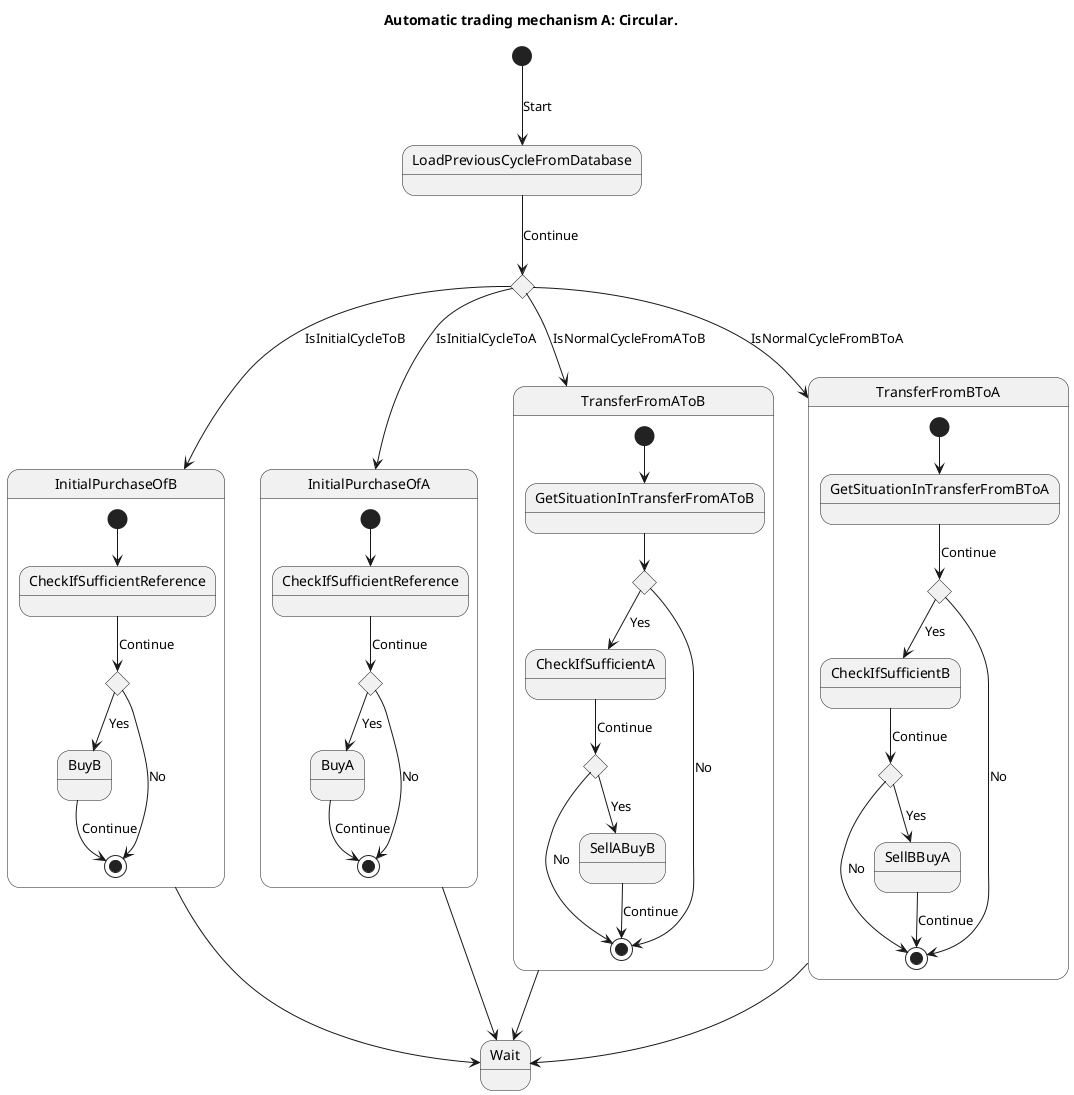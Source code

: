 @startuml
'stateless namespace EtAlii.BinanceMagic.Service
'stateless class CircularSequenceBase

title Automatic trading mechanism A: Circular.

state CheckWhatCycle <<choice>>

state InitialPurchaseOfB {
    state "BuyB" as BuyBInInitialCycle
    state "CheckIfSufficientReference" as CheckIfSufficientReferenceInInitialPurchaseOfB
    state "HasSufficientReference" as HasSufficientReferenceInInitialPurchaseOfB <<choice>>
    [*] --> CheckIfSufficientReferenceInInitialPurchaseOfB
    CheckIfSufficientReferenceInInitialPurchaseOfB --> HasSufficientReferenceInInitialPurchaseOfB : Continue
    HasSufficientReferenceInInitialPurchaseOfB --> BuyBInInitialCycle : Yes
    HasSufficientReferenceInInitialPurchaseOfB --> [*] : No 
    BuyBInInitialCycle --> [*] : Continue
}

state InitialPurchaseOfA {
    state "BuyA" as BuyAInInitialCycle
    state "CheckIfSufficientReference" as CheckIfSufficientReferenceInInitialPurchaseOfA
    state "HasSufficientReference" as HasSufficientReferenceInInitialPurchaseOfA <<choice>>
    [*] --> CheckIfSufficientReferenceInInitialPurchaseOfA
    CheckIfSufficientReferenceInInitialPurchaseOfA --> HasSufficientReferenceInInitialPurchaseOfA : Continue
    HasSufficientReferenceInInitialPurchaseOfA --> BuyAInInitialCycle : Yes      
    HasSufficientReferenceInInitialPurchaseOfA --> [*] : No      
    BuyAInInitialCycle --> [*] : Continue
}

state TransferFromAToB {
    [*] --> GetSituationInTransferFromAToB
    state TransferFromAToBIsWorthIt <<choice>>
    state HasSufficientA <<choice>>
    GetSituationInTransferFromAToB --> TransferFromAToBIsWorthIt 

    TransferFromAToBIsWorthIt --> CheckIfSufficientA : Yes
    TransferFromAToBIsWorthIt --> [*] : No
    CheckIfSufficientA --> HasSufficientA : Continue
    HasSufficientA --> [*] : No
    HasSufficientA --> SellABuyB : Yes 
    SellABuyB --> [*] : Continue
}
state TransferFromBToA {
    [*] --> GetSituationInTransferFromBToA
    state TransferFromBToAIsWorthIt <<choice>>
    state HasSufficientB <<choice>>
    GetSituationInTransferFromBToA --> TransferFromBToAIsWorthIt : Continue
    TransferFromBToAIsWorthIt --> CheckIfSufficientB : Yes
    TransferFromBToAIsWorthIt --> [*] : No
    CheckIfSufficientB --> HasSufficientB : Continue
    HasSufficientB --> [*] : No
    HasSufficientB --> SellBBuyA : Yes 
    SellBBuyA --> [*] : Continue
}

[*] --> LoadPreviousCycleFromDatabase : Start
LoadPreviousCycleFromDatabase --> CheckWhatCycle : Continue

CheckWhatCycle --> InitialPurchaseOfA : IsInitialCycleToA
CheckWhatCycle --> InitialPurchaseOfB : IsInitialCycleToB
CheckWhatCycle --> TransferFromAToB : IsNormalCycleFromAToB
CheckWhatCycle --> TransferFromBToA : IsNormalCycleFromBToA

InitialPurchaseOfA --> Wait 
InitialPurchaseOfB --> Wait 
TransferFromAToB --> Wait 
TransferFromBToA --> Wait 

@enduml